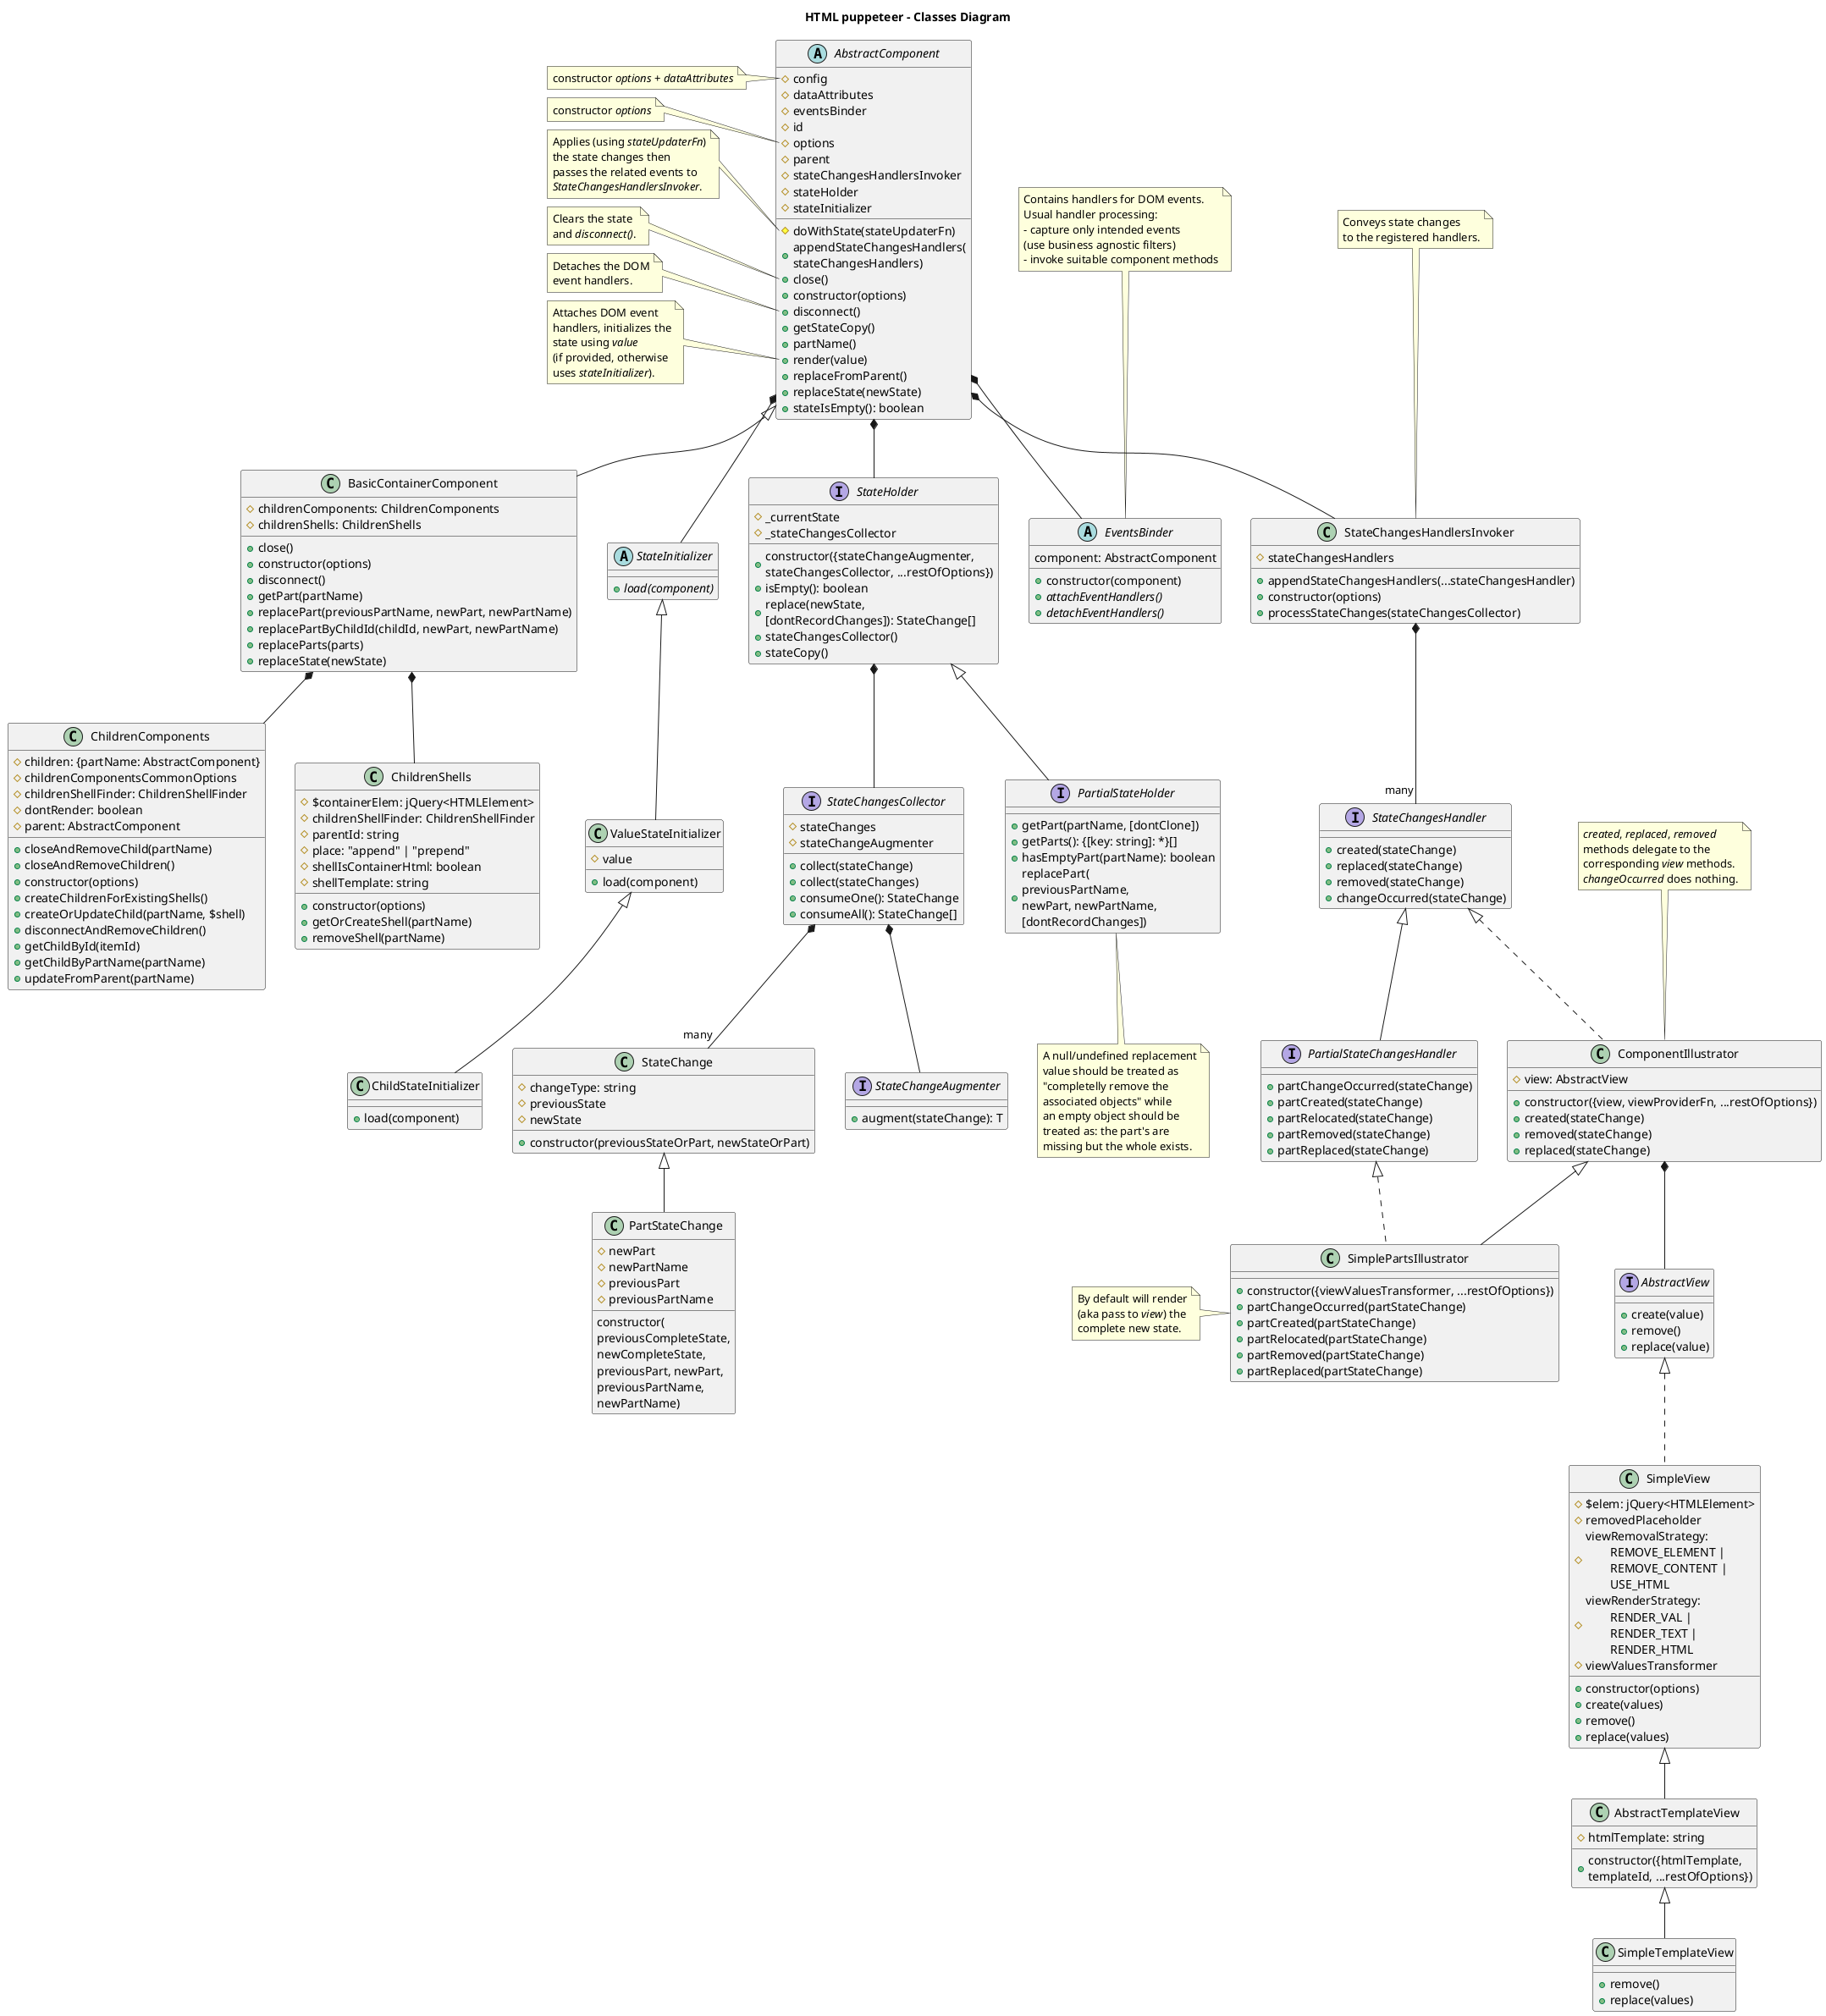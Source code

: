 @startuml

title HTML puppeteer - Classes Diagram

abstract AbstractComponent {
  #config
  #dataAttributes
  #eventsBinder
  #id
  #options
  #parent
  #stateChangesHandlersInvoker
  #stateHolder
  #stateInitializer
  #doWithState(stateUpdaterFn)
  +appendStateChangesHandlers(\nstateChangesHandlers)
  +close()
  +constructor(options)
  +disconnect()
  +getStateCopy()
  +partName()
  +render(value)
  +replaceFromParent()
  +replaceState(newState)
  +stateIsEmpty(): boolean
}

note left of AbstractComponent::config
constructor <i>options</i> + <i>dataAttributes</i>
end note

note left of AbstractComponent::options
constructor <i>options</i>
end note

note left of AbstractComponent::doWithState
Applies (using <i>stateUpdaterFn</i>)
the state changes then
passes the related events to
<i>StateChangesHandlersInvoker</i>.
end note

note left of AbstractComponent::"close()"
Clears the state
and <i>disconnect()</i>.
end note

note left of AbstractComponent::"disconnect()"
Detaches the DOM
event handlers.
end note

note left of AbstractComponent::"render(value)"
Attaches DOM event
handlers, initializes the
state using <i>value</i>
(if provided, otherwise
uses <i>stateInitializer</i>).
end note

class ChildrenShells {
#$containerElem: jQuery<HTMLElement>
#childrenShellFinder: ChildrenShellFinder
#parentId: string
#place: "append" | "prepend"
#shellIsContainerHtml: boolean
#shellTemplate: string
+constructor(options)
+getOrCreateShell(partName)
+removeShell(partName)
}

class ChildrenComponents {
#children: {partName: AbstractComponent}
#childrenComponentsCommonOptions
#childrenShellFinder: ChildrenShellFinder
#dontRender: boolean
#parent: AbstractComponent
+closeAndRemoveChild(partName)
+closeAndRemoveChildren()
+constructor(options)
+createChildrenForExistingShells()
+createOrUpdateChild(partName, $shell)
+disconnectAndRemoveChildren()
+getChildById(itemId)
+getChildByPartName(partName)
+updateFromParent(partName)
}

abstract EventsBinder {
  component: AbstractComponent
  +constructor(component)
  {abstract}+attachEventHandlers()
  {abstract}+detachEventHandlers()
}

note top of EventsBinder
  Contains handlers for DOM events.
  Usual handler processing:
  - capture only intended events
  (use business agnostic filters)
  - invoke suitable component methods
end note

abstract StateInitializer {
{abstract}+load(component)
}

class ValueStateInitializer extends StateInitializer {
#value
+load(component)
}

class ChildStateInitializer extends ValueStateInitializer {
+load(component)
}

class StateChange {
#changeType: string
#previousState
#newState
+constructor(previousStateOrPart, newStateOrPart)
}

class PartStateChange extends StateChange {
#newPart
#newPartName
#previousPart
#previousPartName
constructor(\npreviousCompleteState,\nnewCompleteState,\npreviousPart, newPart,\npreviousPartName,\nnewPartName)
}

'interface StateChangeAugmenter<T extends StateChange> {
interface StateChangeAugmenter {
+augment(stateChange): T
}

interface StateChangesCollector {
#stateChanges
#stateChangeAugmenter
+collect(stateChange)
+collect(stateChanges)
+consumeOne(): StateChange
+consumeAll(): StateChange[]
}

interface StateHolder {
#_currentState
#_stateChangesCollector
/'
#_collectStateChanges(\nstateChanges): StateChange[]
#_currentStateEquals(\nanotherState): boolean
#_replaceImpl(newState): previousState
#_stateChangesOf(previousState,\nnewState): StateChange[]
'/
+constructor({stateChangeAugmenter,\nstateChangesCollector, ...restOfOptions})
+isEmpty(): boolean
+replace(newState,\n[dontRecordChanges]): StateChange[]
+stateChangesCollector()
+stateCopy()
}

/'note left of StateHolder::replace
Besides replacing the
state it'll also record
the changes using
<i>stateChangesCollector</i>.
end note'/

interface PartialStateHolder extends StateHolder {
+getPart(partName, [dontClone])
+getParts(): {[key: string]: *}[]
+hasEmptyPart(partName): boolean
+replacePart(\npreviousPartName, \nnewPart, newPartName, \n[dontRecordChanges])
}

' note left of PartialStateHolder::replacePart
note bottom of PartialStateHolder
A null/undefined replacement
value should be treated as
"completelly remove the
associated objects" while
an empty object should be
treated as: the part's are
missing but the whole exists.
end note

class BasicContainerComponent extends AbstractComponent {
  #childrenComponents: ChildrenComponents
  #childrenShells: ChildrenShells
  +close()
  +constructor(options)
  +disconnect()
  +getPart(partName)
  +replacePart(previousPartName, newPart, newPartName)
  +replacePartByChildId(childId, newPart, newPartName)
  +replaceParts(parts)
  +replaceState(newState)
}

BasicContainerComponent *-- ChildrenComponents
BasicContainerComponent *-- ChildrenShells

/'interface ErrorsHandler {
+accept(error)
}'/

interface AbstractView {
+create(value)
+remove()
+replace(value)
}

/'note right of AbstractView::create
Creates the DOM
element to contain
the <i>value</i> to display.
If <i>value</i> is not empty
calls <i>replace(value)</i>
to show them.
end note'/

/'note left of AbstractView::replace
Replaces the previous
displayed value with
the new ones.
end note'/

/'note right of AbstractView::remove
Removes the view's
DOM element.
end note'/

class SimpleView implements AbstractView {
#$elem: jQuery<HTMLElement>
#removedPlaceholder
#viewRemovalStrategy: \n\tREMOVE_ELEMENT |\n\tREMOVE_CONTENT |\n\tUSE_HTML
#viewRenderStrategy: \n\tRENDER_VAL |\n\tRENDER_TEXT |\n\tRENDER_HTML
#viewValuesTransformer
+constructor(options)
+create(values)
+remove()
+replace(values)
}

class AbstractTemplateView extends SimpleView {
#htmlTemplate: string
+constructor({htmlTemplate,\ntemplateId, ...restOfOptions})
}

class SimpleTemplateView extends AbstractTemplateView {
+remove()
+replace(values)
}

class StateChangesHandlersInvoker {
#stateChangesHandlers
+appendStateChangesHandlers(...stateChangesHandler)
+constructor(options)
+processStateChanges(stateChangesCollector)
}

/'note left of StateChangesHandlersInvoker::handlerMappingRules
Defaults to:
- map state initialization
(aka creation) to
<i>created(stateChange)</i>
- map state modification
to <i>replaced(stateChange)</i>
- map state part (aka section)
modification to
<i>partReplaced(stateChange)</i>
- map state part removal to
<i>partRemoved(stateChange)</i>
end note'/

' note left of StateChangesHandlersInvoker::processStateChanges
note top of StateChangesHandlersInvoker
Conveys state changes
to the registered handlers.
end note

interface StateChangesHandler {
+created(stateChange)
+replaced(stateChange)
+removed(stateChange)
+changeOccurred(stateChange)
}

interface PartialStateChangesHandler extends StateChangesHandler {
+partChangeOccurred(stateChange)
+partCreated(stateChange)
+partRelocated(stateChange)
+partRemoved(stateChange)
+partReplaced(stateChange)
}

class ComponentIllustrator implements StateChangesHandler {
#view: AbstractView
+constructor({view, viewProviderFn, ...restOfOptions})
+created(stateChange)
+removed(stateChange)
+replaced(stateChange)
}

note top of ComponentIllustrator
<i>created</i>, <i>replaced</i>, <i>removed</i>
methods delegate to the
corresponding <i>view</i> methods.
<i>changeOccurred</i> does nothing.
end note

class SimplePartsIllustrator extends ComponentIllustrator implements PartialStateChangesHandler {
+constructor({viewValuesTransformer, ...restOfOptions})
+partChangeOccurred(partStateChange)
+partCreated(partStateChange)
+partRelocated(partStateChange)
+partRemoved(partStateChange)
+partReplaced(partStateChange)
}

note left of SimplePartsIllustrator
By default will render
(aka pass to <i>view</i>) the
complete new state.
end note

AbstractComponent *-- EventsBinder
AbstractComponent *-- StateHolder
AbstractComponent *-- StateInitializer
'AbstractComponent *-down- DomValuesReader
'AbstractComponent *-down- ErrorsHandler
AbstractComponent *-- StateChangesHandlersInvoker
StateChangesHandlersInvoker *-- "many" StateChangesHandler
ComponentIllustrator *-- AbstractView
StateHolder *-- StateChangesCollector
StateChangesCollector *-- "many" StateChange
StateChangesCollector *-- StateChangeAugmenter

@enduml

